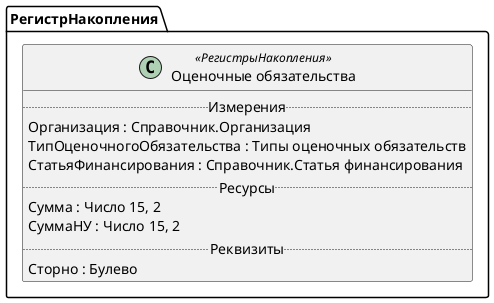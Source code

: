﻿@startuml ОценочныеОбязательства
'!include templates.wsd
'..\include templates.wsd
class РегистрНакопления.ОценочныеОбязательства as "Оценочные обязательства" <<РегистрыНакопления>>
{
..Измерения..
Организация : Справочник.Организация
ТипОценочногоОбязательства : Типы оценочных обязательств
СтатьяФинансирования : Справочник.Статья финансирования
..Ресурсы..
Сумма : Число 15, 2
СуммаНУ : Число 15, 2
..Реквизиты..
Сторно : Булево
}
@enduml
